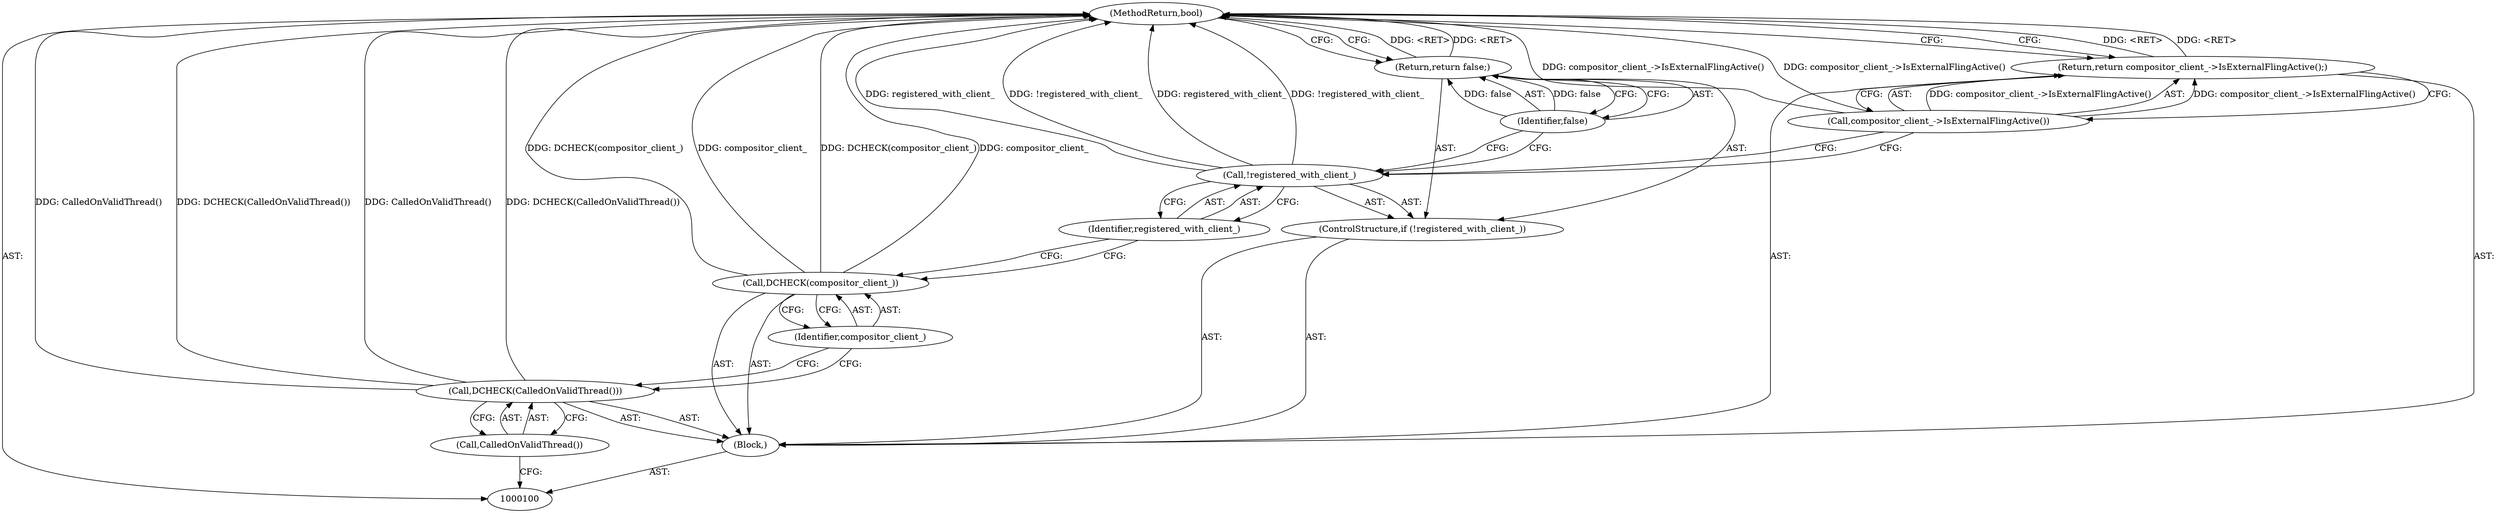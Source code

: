 digraph "0_Chrome_0e3d721470add955c056e3051614f58c7220e85b_8" {
"1000113" [label="(MethodReturn,bool)"];
"1000101" [label="(Block,)"];
"1000103" [label="(Call,CalledOnValidThread())"];
"1000102" [label="(Call,DCHECK(CalledOnValidThread()))"];
"1000105" [label="(Identifier,compositor_client_)"];
"1000104" [label="(Call,DCHECK(compositor_client_))"];
"1000106" [label="(ControlStructure,if (!registered_with_client_))"];
"1000107" [label="(Call,!registered_with_client_)"];
"1000108" [label="(Identifier,registered_with_client_)"];
"1000110" [label="(Identifier,false)"];
"1000109" [label="(Return,return false;)"];
"1000112" [label="(Call,compositor_client_->IsExternalFlingActive())"];
"1000111" [label="(Return,return compositor_client_->IsExternalFlingActive();)"];
"1000113" -> "1000100"  [label="AST: "];
"1000113" -> "1000109"  [label="CFG: "];
"1000113" -> "1000111"  [label="CFG: "];
"1000111" -> "1000113"  [label="DDG: <RET>"];
"1000109" -> "1000113"  [label="DDG: <RET>"];
"1000107" -> "1000113"  [label="DDG: registered_with_client_"];
"1000107" -> "1000113"  [label="DDG: !registered_with_client_"];
"1000104" -> "1000113"  [label="DDG: DCHECK(compositor_client_)"];
"1000104" -> "1000113"  [label="DDG: compositor_client_"];
"1000102" -> "1000113"  [label="DDG: CalledOnValidThread()"];
"1000102" -> "1000113"  [label="DDG: DCHECK(CalledOnValidThread())"];
"1000112" -> "1000113"  [label="DDG: compositor_client_->IsExternalFlingActive()"];
"1000101" -> "1000100"  [label="AST: "];
"1000102" -> "1000101"  [label="AST: "];
"1000104" -> "1000101"  [label="AST: "];
"1000106" -> "1000101"  [label="AST: "];
"1000111" -> "1000101"  [label="AST: "];
"1000103" -> "1000102"  [label="AST: "];
"1000103" -> "1000100"  [label="CFG: "];
"1000102" -> "1000103"  [label="CFG: "];
"1000102" -> "1000101"  [label="AST: "];
"1000102" -> "1000103"  [label="CFG: "];
"1000103" -> "1000102"  [label="AST: "];
"1000105" -> "1000102"  [label="CFG: "];
"1000102" -> "1000113"  [label="DDG: CalledOnValidThread()"];
"1000102" -> "1000113"  [label="DDG: DCHECK(CalledOnValidThread())"];
"1000105" -> "1000104"  [label="AST: "];
"1000105" -> "1000102"  [label="CFG: "];
"1000104" -> "1000105"  [label="CFG: "];
"1000104" -> "1000101"  [label="AST: "];
"1000104" -> "1000105"  [label="CFG: "];
"1000105" -> "1000104"  [label="AST: "];
"1000108" -> "1000104"  [label="CFG: "];
"1000104" -> "1000113"  [label="DDG: DCHECK(compositor_client_)"];
"1000104" -> "1000113"  [label="DDG: compositor_client_"];
"1000106" -> "1000101"  [label="AST: "];
"1000107" -> "1000106"  [label="AST: "];
"1000109" -> "1000106"  [label="AST: "];
"1000107" -> "1000106"  [label="AST: "];
"1000107" -> "1000108"  [label="CFG: "];
"1000108" -> "1000107"  [label="AST: "];
"1000110" -> "1000107"  [label="CFG: "];
"1000112" -> "1000107"  [label="CFG: "];
"1000107" -> "1000113"  [label="DDG: registered_with_client_"];
"1000107" -> "1000113"  [label="DDG: !registered_with_client_"];
"1000108" -> "1000107"  [label="AST: "];
"1000108" -> "1000104"  [label="CFG: "];
"1000107" -> "1000108"  [label="CFG: "];
"1000110" -> "1000109"  [label="AST: "];
"1000110" -> "1000107"  [label="CFG: "];
"1000109" -> "1000110"  [label="CFG: "];
"1000110" -> "1000109"  [label="DDG: false"];
"1000109" -> "1000106"  [label="AST: "];
"1000109" -> "1000110"  [label="CFG: "];
"1000110" -> "1000109"  [label="AST: "];
"1000113" -> "1000109"  [label="CFG: "];
"1000109" -> "1000113"  [label="DDG: <RET>"];
"1000110" -> "1000109"  [label="DDG: false"];
"1000112" -> "1000111"  [label="AST: "];
"1000112" -> "1000107"  [label="CFG: "];
"1000111" -> "1000112"  [label="CFG: "];
"1000112" -> "1000113"  [label="DDG: compositor_client_->IsExternalFlingActive()"];
"1000112" -> "1000111"  [label="DDG: compositor_client_->IsExternalFlingActive()"];
"1000111" -> "1000101"  [label="AST: "];
"1000111" -> "1000112"  [label="CFG: "];
"1000112" -> "1000111"  [label="AST: "];
"1000113" -> "1000111"  [label="CFG: "];
"1000111" -> "1000113"  [label="DDG: <RET>"];
"1000112" -> "1000111"  [label="DDG: compositor_client_->IsExternalFlingActive()"];
}
